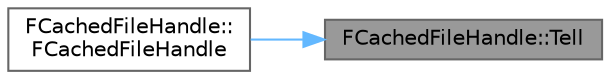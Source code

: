 digraph "FCachedFileHandle::Tell"
{
 // INTERACTIVE_SVG=YES
 // LATEX_PDF_SIZE
  bgcolor="transparent";
  edge [fontname=Helvetica,fontsize=10,labelfontname=Helvetica,labelfontsize=10];
  node [fontname=Helvetica,fontsize=10,shape=box,height=0.2,width=0.4];
  rankdir="RL";
  Node1 [id="Node000001",label="FCachedFileHandle::Tell",height=0.2,width=0.4,color="gray40", fillcolor="grey60", style="filled", fontcolor="black",tooltip="Return the current write or read position."];
  Node1 -> Node2 [id="edge1_Node000001_Node000002",dir="back",color="steelblue1",style="solid",tooltip=" "];
  Node2 [id="Node000002",label="FCachedFileHandle::\lFCachedFileHandle",height=0.2,width=0.4,color="grey40", fillcolor="white", style="filled",URL="$d3/d7b/classFCachedFileHandle.html#ac4e1c5c00df7640788778ffe4d53d9a6",tooltip=" "];
}
